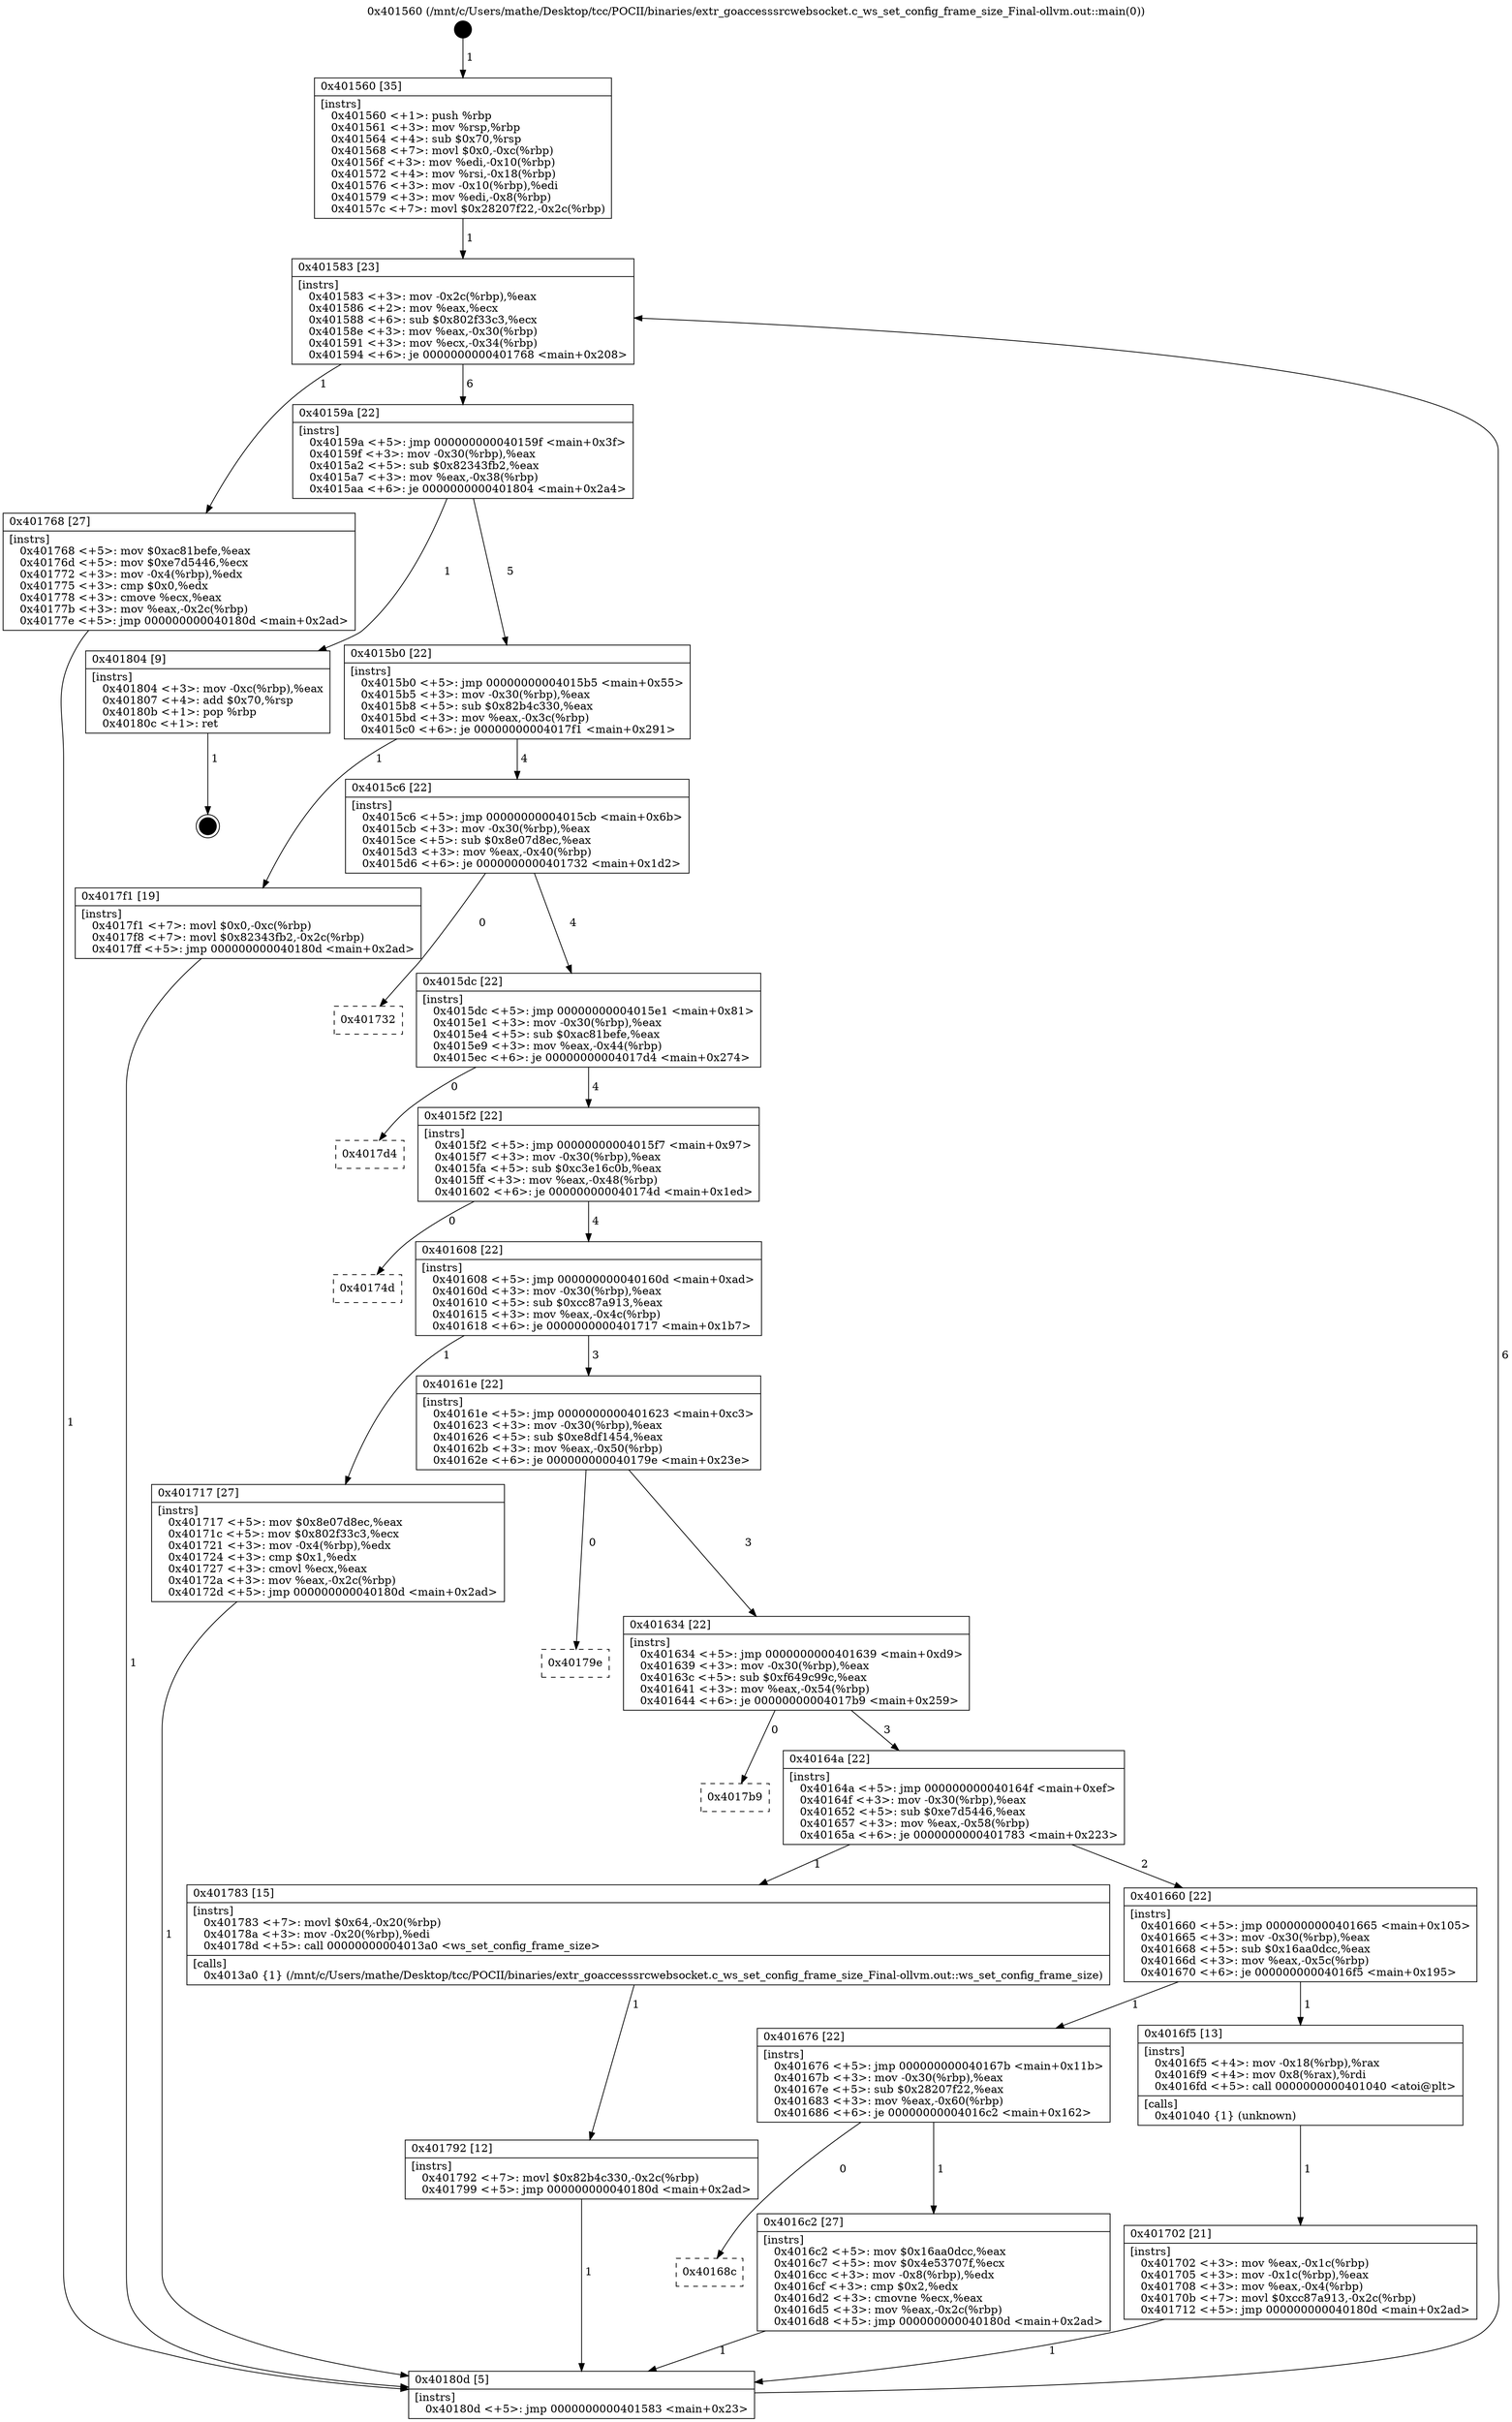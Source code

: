 digraph "0x401560" {
  label = "0x401560 (/mnt/c/Users/mathe/Desktop/tcc/POCII/binaries/extr_goaccesssrcwebsocket.c_ws_set_config_frame_size_Final-ollvm.out::main(0))"
  labelloc = "t"
  node[shape=record]

  Entry [label="",width=0.3,height=0.3,shape=circle,fillcolor=black,style=filled]
  "0x401583" [label="{
     0x401583 [23]\l
     | [instrs]\l
     &nbsp;&nbsp;0x401583 \<+3\>: mov -0x2c(%rbp),%eax\l
     &nbsp;&nbsp;0x401586 \<+2\>: mov %eax,%ecx\l
     &nbsp;&nbsp;0x401588 \<+6\>: sub $0x802f33c3,%ecx\l
     &nbsp;&nbsp;0x40158e \<+3\>: mov %eax,-0x30(%rbp)\l
     &nbsp;&nbsp;0x401591 \<+3\>: mov %ecx,-0x34(%rbp)\l
     &nbsp;&nbsp;0x401594 \<+6\>: je 0000000000401768 \<main+0x208\>\l
  }"]
  "0x401768" [label="{
     0x401768 [27]\l
     | [instrs]\l
     &nbsp;&nbsp;0x401768 \<+5\>: mov $0xac81befe,%eax\l
     &nbsp;&nbsp;0x40176d \<+5\>: mov $0xe7d5446,%ecx\l
     &nbsp;&nbsp;0x401772 \<+3\>: mov -0x4(%rbp),%edx\l
     &nbsp;&nbsp;0x401775 \<+3\>: cmp $0x0,%edx\l
     &nbsp;&nbsp;0x401778 \<+3\>: cmove %ecx,%eax\l
     &nbsp;&nbsp;0x40177b \<+3\>: mov %eax,-0x2c(%rbp)\l
     &nbsp;&nbsp;0x40177e \<+5\>: jmp 000000000040180d \<main+0x2ad\>\l
  }"]
  "0x40159a" [label="{
     0x40159a [22]\l
     | [instrs]\l
     &nbsp;&nbsp;0x40159a \<+5\>: jmp 000000000040159f \<main+0x3f\>\l
     &nbsp;&nbsp;0x40159f \<+3\>: mov -0x30(%rbp),%eax\l
     &nbsp;&nbsp;0x4015a2 \<+5\>: sub $0x82343fb2,%eax\l
     &nbsp;&nbsp;0x4015a7 \<+3\>: mov %eax,-0x38(%rbp)\l
     &nbsp;&nbsp;0x4015aa \<+6\>: je 0000000000401804 \<main+0x2a4\>\l
  }"]
  Exit [label="",width=0.3,height=0.3,shape=circle,fillcolor=black,style=filled,peripheries=2]
  "0x401804" [label="{
     0x401804 [9]\l
     | [instrs]\l
     &nbsp;&nbsp;0x401804 \<+3\>: mov -0xc(%rbp),%eax\l
     &nbsp;&nbsp;0x401807 \<+4\>: add $0x70,%rsp\l
     &nbsp;&nbsp;0x40180b \<+1\>: pop %rbp\l
     &nbsp;&nbsp;0x40180c \<+1\>: ret\l
  }"]
  "0x4015b0" [label="{
     0x4015b0 [22]\l
     | [instrs]\l
     &nbsp;&nbsp;0x4015b0 \<+5\>: jmp 00000000004015b5 \<main+0x55\>\l
     &nbsp;&nbsp;0x4015b5 \<+3\>: mov -0x30(%rbp),%eax\l
     &nbsp;&nbsp;0x4015b8 \<+5\>: sub $0x82b4c330,%eax\l
     &nbsp;&nbsp;0x4015bd \<+3\>: mov %eax,-0x3c(%rbp)\l
     &nbsp;&nbsp;0x4015c0 \<+6\>: je 00000000004017f1 \<main+0x291\>\l
  }"]
  "0x401792" [label="{
     0x401792 [12]\l
     | [instrs]\l
     &nbsp;&nbsp;0x401792 \<+7\>: movl $0x82b4c330,-0x2c(%rbp)\l
     &nbsp;&nbsp;0x401799 \<+5\>: jmp 000000000040180d \<main+0x2ad\>\l
  }"]
  "0x4017f1" [label="{
     0x4017f1 [19]\l
     | [instrs]\l
     &nbsp;&nbsp;0x4017f1 \<+7\>: movl $0x0,-0xc(%rbp)\l
     &nbsp;&nbsp;0x4017f8 \<+7\>: movl $0x82343fb2,-0x2c(%rbp)\l
     &nbsp;&nbsp;0x4017ff \<+5\>: jmp 000000000040180d \<main+0x2ad\>\l
  }"]
  "0x4015c6" [label="{
     0x4015c6 [22]\l
     | [instrs]\l
     &nbsp;&nbsp;0x4015c6 \<+5\>: jmp 00000000004015cb \<main+0x6b\>\l
     &nbsp;&nbsp;0x4015cb \<+3\>: mov -0x30(%rbp),%eax\l
     &nbsp;&nbsp;0x4015ce \<+5\>: sub $0x8e07d8ec,%eax\l
     &nbsp;&nbsp;0x4015d3 \<+3\>: mov %eax,-0x40(%rbp)\l
     &nbsp;&nbsp;0x4015d6 \<+6\>: je 0000000000401732 \<main+0x1d2\>\l
  }"]
  "0x401702" [label="{
     0x401702 [21]\l
     | [instrs]\l
     &nbsp;&nbsp;0x401702 \<+3\>: mov %eax,-0x1c(%rbp)\l
     &nbsp;&nbsp;0x401705 \<+3\>: mov -0x1c(%rbp),%eax\l
     &nbsp;&nbsp;0x401708 \<+3\>: mov %eax,-0x4(%rbp)\l
     &nbsp;&nbsp;0x40170b \<+7\>: movl $0xcc87a913,-0x2c(%rbp)\l
     &nbsp;&nbsp;0x401712 \<+5\>: jmp 000000000040180d \<main+0x2ad\>\l
  }"]
  "0x401732" [label="{
     0x401732\l
  }", style=dashed]
  "0x4015dc" [label="{
     0x4015dc [22]\l
     | [instrs]\l
     &nbsp;&nbsp;0x4015dc \<+5\>: jmp 00000000004015e1 \<main+0x81\>\l
     &nbsp;&nbsp;0x4015e1 \<+3\>: mov -0x30(%rbp),%eax\l
     &nbsp;&nbsp;0x4015e4 \<+5\>: sub $0xac81befe,%eax\l
     &nbsp;&nbsp;0x4015e9 \<+3\>: mov %eax,-0x44(%rbp)\l
     &nbsp;&nbsp;0x4015ec \<+6\>: je 00000000004017d4 \<main+0x274\>\l
  }"]
  "0x401560" [label="{
     0x401560 [35]\l
     | [instrs]\l
     &nbsp;&nbsp;0x401560 \<+1\>: push %rbp\l
     &nbsp;&nbsp;0x401561 \<+3\>: mov %rsp,%rbp\l
     &nbsp;&nbsp;0x401564 \<+4\>: sub $0x70,%rsp\l
     &nbsp;&nbsp;0x401568 \<+7\>: movl $0x0,-0xc(%rbp)\l
     &nbsp;&nbsp;0x40156f \<+3\>: mov %edi,-0x10(%rbp)\l
     &nbsp;&nbsp;0x401572 \<+4\>: mov %rsi,-0x18(%rbp)\l
     &nbsp;&nbsp;0x401576 \<+3\>: mov -0x10(%rbp),%edi\l
     &nbsp;&nbsp;0x401579 \<+3\>: mov %edi,-0x8(%rbp)\l
     &nbsp;&nbsp;0x40157c \<+7\>: movl $0x28207f22,-0x2c(%rbp)\l
  }"]
  "0x4017d4" [label="{
     0x4017d4\l
  }", style=dashed]
  "0x4015f2" [label="{
     0x4015f2 [22]\l
     | [instrs]\l
     &nbsp;&nbsp;0x4015f2 \<+5\>: jmp 00000000004015f7 \<main+0x97\>\l
     &nbsp;&nbsp;0x4015f7 \<+3\>: mov -0x30(%rbp),%eax\l
     &nbsp;&nbsp;0x4015fa \<+5\>: sub $0xc3e16c0b,%eax\l
     &nbsp;&nbsp;0x4015ff \<+3\>: mov %eax,-0x48(%rbp)\l
     &nbsp;&nbsp;0x401602 \<+6\>: je 000000000040174d \<main+0x1ed\>\l
  }"]
  "0x40180d" [label="{
     0x40180d [5]\l
     | [instrs]\l
     &nbsp;&nbsp;0x40180d \<+5\>: jmp 0000000000401583 \<main+0x23\>\l
  }"]
  "0x40174d" [label="{
     0x40174d\l
  }", style=dashed]
  "0x401608" [label="{
     0x401608 [22]\l
     | [instrs]\l
     &nbsp;&nbsp;0x401608 \<+5\>: jmp 000000000040160d \<main+0xad\>\l
     &nbsp;&nbsp;0x40160d \<+3\>: mov -0x30(%rbp),%eax\l
     &nbsp;&nbsp;0x401610 \<+5\>: sub $0xcc87a913,%eax\l
     &nbsp;&nbsp;0x401615 \<+3\>: mov %eax,-0x4c(%rbp)\l
     &nbsp;&nbsp;0x401618 \<+6\>: je 0000000000401717 \<main+0x1b7\>\l
  }"]
  "0x40168c" [label="{
     0x40168c\l
  }", style=dashed]
  "0x401717" [label="{
     0x401717 [27]\l
     | [instrs]\l
     &nbsp;&nbsp;0x401717 \<+5\>: mov $0x8e07d8ec,%eax\l
     &nbsp;&nbsp;0x40171c \<+5\>: mov $0x802f33c3,%ecx\l
     &nbsp;&nbsp;0x401721 \<+3\>: mov -0x4(%rbp),%edx\l
     &nbsp;&nbsp;0x401724 \<+3\>: cmp $0x1,%edx\l
     &nbsp;&nbsp;0x401727 \<+3\>: cmovl %ecx,%eax\l
     &nbsp;&nbsp;0x40172a \<+3\>: mov %eax,-0x2c(%rbp)\l
     &nbsp;&nbsp;0x40172d \<+5\>: jmp 000000000040180d \<main+0x2ad\>\l
  }"]
  "0x40161e" [label="{
     0x40161e [22]\l
     | [instrs]\l
     &nbsp;&nbsp;0x40161e \<+5\>: jmp 0000000000401623 \<main+0xc3\>\l
     &nbsp;&nbsp;0x401623 \<+3\>: mov -0x30(%rbp),%eax\l
     &nbsp;&nbsp;0x401626 \<+5\>: sub $0xe8df1454,%eax\l
     &nbsp;&nbsp;0x40162b \<+3\>: mov %eax,-0x50(%rbp)\l
     &nbsp;&nbsp;0x40162e \<+6\>: je 000000000040179e \<main+0x23e\>\l
  }"]
  "0x4016c2" [label="{
     0x4016c2 [27]\l
     | [instrs]\l
     &nbsp;&nbsp;0x4016c2 \<+5\>: mov $0x16aa0dcc,%eax\l
     &nbsp;&nbsp;0x4016c7 \<+5\>: mov $0x4e53707f,%ecx\l
     &nbsp;&nbsp;0x4016cc \<+3\>: mov -0x8(%rbp),%edx\l
     &nbsp;&nbsp;0x4016cf \<+3\>: cmp $0x2,%edx\l
     &nbsp;&nbsp;0x4016d2 \<+3\>: cmovne %ecx,%eax\l
     &nbsp;&nbsp;0x4016d5 \<+3\>: mov %eax,-0x2c(%rbp)\l
     &nbsp;&nbsp;0x4016d8 \<+5\>: jmp 000000000040180d \<main+0x2ad\>\l
  }"]
  "0x40179e" [label="{
     0x40179e\l
  }", style=dashed]
  "0x401634" [label="{
     0x401634 [22]\l
     | [instrs]\l
     &nbsp;&nbsp;0x401634 \<+5\>: jmp 0000000000401639 \<main+0xd9\>\l
     &nbsp;&nbsp;0x401639 \<+3\>: mov -0x30(%rbp),%eax\l
     &nbsp;&nbsp;0x40163c \<+5\>: sub $0xf649c99c,%eax\l
     &nbsp;&nbsp;0x401641 \<+3\>: mov %eax,-0x54(%rbp)\l
     &nbsp;&nbsp;0x401644 \<+6\>: je 00000000004017b9 \<main+0x259\>\l
  }"]
  "0x401676" [label="{
     0x401676 [22]\l
     | [instrs]\l
     &nbsp;&nbsp;0x401676 \<+5\>: jmp 000000000040167b \<main+0x11b\>\l
     &nbsp;&nbsp;0x40167b \<+3\>: mov -0x30(%rbp),%eax\l
     &nbsp;&nbsp;0x40167e \<+5\>: sub $0x28207f22,%eax\l
     &nbsp;&nbsp;0x401683 \<+3\>: mov %eax,-0x60(%rbp)\l
     &nbsp;&nbsp;0x401686 \<+6\>: je 00000000004016c2 \<main+0x162\>\l
  }"]
  "0x4017b9" [label="{
     0x4017b9\l
  }", style=dashed]
  "0x40164a" [label="{
     0x40164a [22]\l
     | [instrs]\l
     &nbsp;&nbsp;0x40164a \<+5\>: jmp 000000000040164f \<main+0xef\>\l
     &nbsp;&nbsp;0x40164f \<+3\>: mov -0x30(%rbp),%eax\l
     &nbsp;&nbsp;0x401652 \<+5\>: sub $0xe7d5446,%eax\l
     &nbsp;&nbsp;0x401657 \<+3\>: mov %eax,-0x58(%rbp)\l
     &nbsp;&nbsp;0x40165a \<+6\>: je 0000000000401783 \<main+0x223\>\l
  }"]
  "0x4016f5" [label="{
     0x4016f5 [13]\l
     | [instrs]\l
     &nbsp;&nbsp;0x4016f5 \<+4\>: mov -0x18(%rbp),%rax\l
     &nbsp;&nbsp;0x4016f9 \<+4\>: mov 0x8(%rax),%rdi\l
     &nbsp;&nbsp;0x4016fd \<+5\>: call 0000000000401040 \<atoi@plt\>\l
     | [calls]\l
     &nbsp;&nbsp;0x401040 \{1\} (unknown)\l
  }"]
  "0x401783" [label="{
     0x401783 [15]\l
     | [instrs]\l
     &nbsp;&nbsp;0x401783 \<+7\>: movl $0x64,-0x20(%rbp)\l
     &nbsp;&nbsp;0x40178a \<+3\>: mov -0x20(%rbp),%edi\l
     &nbsp;&nbsp;0x40178d \<+5\>: call 00000000004013a0 \<ws_set_config_frame_size\>\l
     | [calls]\l
     &nbsp;&nbsp;0x4013a0 \{1\} (/mnt/c/Users/mathe/Desktop/tcc/POCII/binaries/extr_goaccesssrcwebsocket.c_ws_set_config_frame_size_Final-ollvm.out::ws_set_config_frame_size)\l
  }"]
  "0x401660" [label="{
     0x401660 [22]\l
     | [instrs]\l
     &nbsp;&nbsp;0x401660 \<+5\>: jmp 0000000000401665 \<main+0x105\>\l
     &nbsp;&nbsp;0x401665 \<+3\>: mov -0x30(%rbp),%eax\l
     &nbsp;&nbsp;0x401668 \<+5\>: sub $0x16aa0dcc,%eax\l
     &nbsp;&nbsp;0x40166d \<+3\>: mov %eax,-0x5c(%rbp)\l
     &nbsp;&nbsp;0x401670 \<+6\>: je 00000000004016f5 \<main+0x195\>\l
  }"]
  Entry -> "0x401560" [label=" 1"]
  "0x401583" -> "0x401768" [label=" 1"]
  "0x401583" -> "0x40159a" [label=" 6"]
  "0x401804" -> Exit [label=" 1"]
  "0x40159a" -> "0x401804" [label=" 1"]
  "0x40159a" -> "0x4015b0" [label=" 5"]
  "0x4017f1" -> "0x40180d" [label=" 1"]
  "0x4015b0" -> "0x4017f1" [label=" 1"]
  "0x4015b0" -> "0x4015c6" [label=" 4"]
  "0x401792" -> "0x40180d" [label=" 1"]
  "0x4015c6" -> "0x401732" [label=" 0"]
  "0x4015c6" -> "0x4015dc" [label=" 4"]
  "0x401783" -> "0x401792" [label=" 1"]
  "0x4015dc" -> "0x4017d4" [label=" 0"]
  "0x4015dc" -> "0x4015f2" [label=" 4"]
  "0x401768" -> "0x40180d" [label=" 1"]
  "0x4015f2" -> "0x40174d" [label=" 0"]
  "0x4015f2" -> "0x401608" [label=" 4"]
  "0x401717" -> "0x40180d" [label=" 1"]
  "0x401608" -> "0x401717" [label=" 1"]
  "0x401608" -> "0x40161e" [label=" 3"]
  "0x401702" -> "0x40180d" [label=" 1"]
  "0x40161e" -> "0x40179e" [label=" 0"]
  "0x40161e" -> "0x401634" [label=" 3"]
  "0x4016f5" -> "0x401702" [label=" 1"]
  "0x401634" -> "0x4017b9" [label=" 0"]
  "0x401634" -> "0x40164a" [label=" 3"]
  "0x401560" -> "0x401583" [label=" 1"]
  "0x40164a" -> "0x401783" [label=" 1"]
  "0x40164a" -> "0x401660" [label=" 2"]
  "0x4016c2" -> "0x40180d" [label=" 1"]
  "0x401660" -> "0x4016f5" [label=" 1"]
  "0x401660" -> "0x401676" [label=" 1"]
  "0x40180d" -> "0x401583" [label=" 6"]
  "0x401676" -> "0x4016c2" [label=" 1"]
  "0x401676" -> "0x40168c" [label=" 0"]
}

